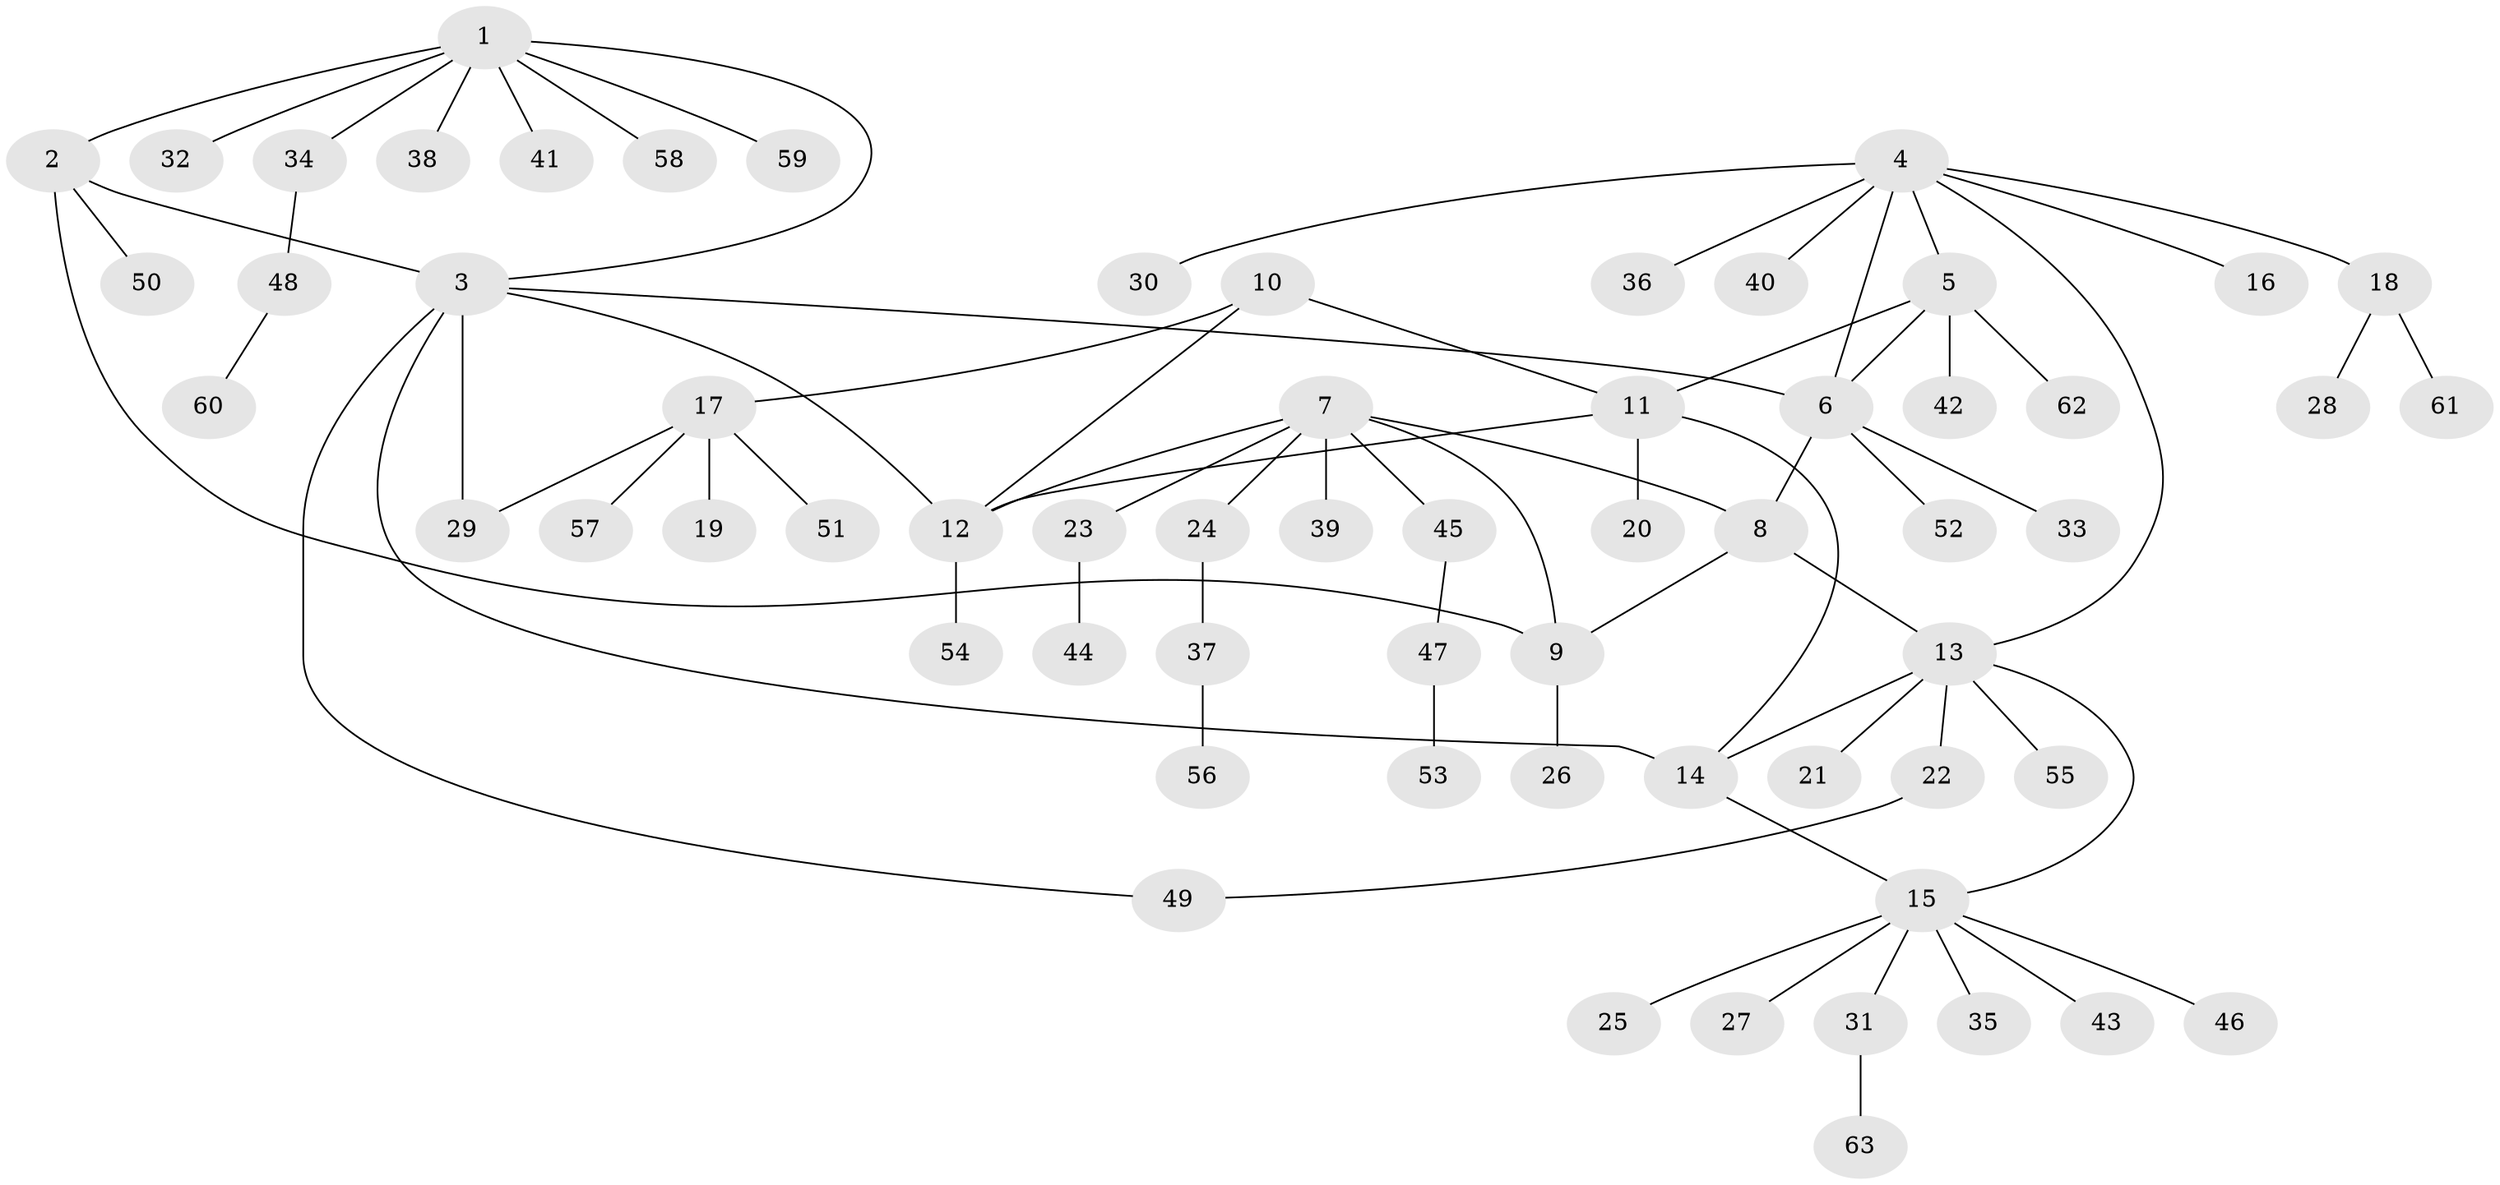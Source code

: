// Generated by graph-tools (version 1.1) at 2025/02/03/09/25 03:02:47]
// undirected, 63 vertices, 75 edges
graph export_dot {
graph [start="1"]
  node [color=gray90,style=filled];
  1;
  2;
  3;
  4;
  5;
  6;
  7;
  8;
  9;
  10;
  11;
  12;
  13;
  14;
  15;
  16;
  17;
  18;
  19;
  20;
  21;
  22;
  23;
  24;
  25;
  26;
  27;
  28;
  29;
  30;
  31;
  32;
  33;
  34;
  35;
  36;
  37;
  38;
  39;
  40;
  41;
  42;
  43;
  44;
  45;
  46;
  47;
  48;
  49;
  50;
  51;
  52;
  53;
  54;
  55;
  56;
  57;
  58;
  59;
  60;
  61;
  62;
  63;
  1 -- 2;
  1 -- 3;
  1 -- 32;
  1 -- 34;
  1 -- 38;
  1 -- 41;
  1 -- 58;
  1 -- 59;
  2 -- 3;
  2 -- 9;
  2 -- 50;
  3 -- 6;
  3 -- 12;
  3 -- 14;
  3 -- 29;
  3 -- 49;
  4 -- 5;
  4 -- 6;
  4 -- 13;
  4 -- 16;
  4 -- 18;
  4 -- 30;
  4 -- 36;
  4 -- 40;
  5 -- 6;
  5 -- 11;
  5 -- 42;
  5 -- 62;
  6 -- 8;
  6 -- 33;
  6 -- 52;
  7 -- 8;
  7 -- 9;
  7 -- 12;
  7 -- 23;
  7 -- 24;
  7 -- 39;
  7 -- 45;
  8 -- 9;
  8 -- 13;
  9 -- 26;
  10 -- 11;
  10 -- 12;
  10 -- 17;
  11 -- 12;
  11 -- 14;
  11 -- 20;
  12 -- 54;
  13 -- 14;
  13 -- 15;
  13 -- 21;
  13 -- 22;
  13 -- 55;
  14 -- 15;
  15 -- 25;
  15 -- 27;
  15 -- 31;
  15 -- 35;
  15 -- 43;
  15 -- 46;
  17 -- 19;
  17 -- 29;
  17 -- 51;
  17 -- 57;
  18 -- 28;
  18 -- 61;
  22 -- 49;
  23 -- 44;
  24 -- 37;
  31 -- 63;
  34 -- 48;
  37 -- 56;
  45 -- 47;
  47 -- 53;
  48 -- 60;
}
